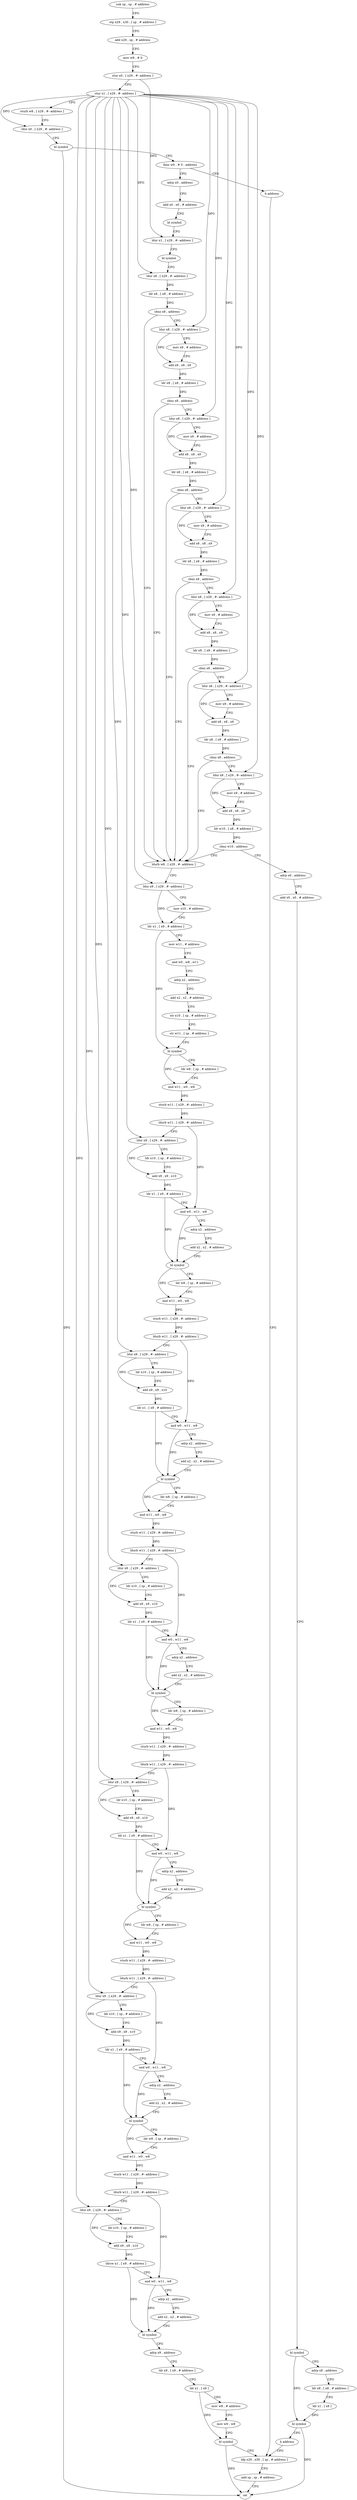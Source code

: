 digraph "func" {
"306316" [label = "sub sp , sp , # address" ]
"306320" [label = "stp x29 , x30 , [ sp , # address ]" ]
"306324" [label = "add x29 , sp , # address" ]
"306328" [label = "mov w8 , # 0" ]
"306332" [label = "stur x0 , [ x29 , #- address ]" ]
"306336" [label = "stur x1 , [ x29 , #- address ]" ]
"306340" [label = "sturb w8 , [ x29 , #- address ]" ]
"306344" [label = "ldur x0 , [ x29 , #- address ]" ]
"306348" [label = "bl symbol" ]
"306352" [label = "tbnz w0 , # 0 , address" ]
"306360" [label = "adrp x0 , address" ]
"306356" [label = "b address" ]
"306364" [label = "add x0 , x0 , # address" ]
"306368" [label = "bl symbol" ]
"306372" [label = "ldur x1 , [ x29 , #- address ]" ]
"306376" [label = "bl symbol" ]
"306380" [label = "ldur x8 , [ x29 , #- address ]" ]
"306384" [label = "ldr x8 , [ x8 , # address ]" ]
"306388" [label = "cbnz x8 , address" ]
"306544" [label = "ldurb w8 , [ x29 , #- address ]" ]
"306392" [label = "ldur x8 , [ x29 , #- address ]" ]
"306900" [label = "ldp x29 , x30 , [ sp , # address ]" ]
"306548" [label = "ldur x9 , [ x29 , #- address ]" ]
"306552" [label = "mov x10 , # address" ]
"306556" [label = "ldr x1 , [ x9 , # address ]" ]
"306560" [label = "mov w11 , # address" ]
"306564" [label = "and w0 , w8 , w11" ]
"306568" [label = "adrp x2 , address" ]
"306572" [label = "add x2 , x2 , # address" ]
"306576" [label = "str x10 , [ sp , # address ]" ]
"306580" [label = "str w11 , [ sp , # address ]" ]
"306584" [label = "bl symbol" ]
"306588" [label = "ldr w8 , [ sp , # address ]" ]
"306592" [label = "and w11 , w0 , w8" ]
"306596" [label = "sturb w11 , [ x29 , #- address ]" ]
"306600" [label = "ldurb w11 , [ x29 , #- address ]" ]
"306604" [label = "ldur x9 , [ x29 , #- address ]" ]
"306608" [label = "ldr x10 , [ sp , # address ]" ]
"306612" [label = "add x9 , x9 , x10" ]
"306616" [label = "ldr x1 , [ x9 , # address ]" ]
"306620" [label = "and w0 , w11 , w8" ]
"306624" [label = "adrp x2 , address" ]
"306628" [label = "add x2 , x2 , # address" ]
"306632" [label = "bl symbol" ]
"306636" [label = "ldr w8 , [ sp , # address ]" ]
"306640" [label = "and w11 , w0 , w8" ]
"306644" [label = "sturb w11 , [ x29 , #- address ]" ]
"306648" [label = "ldurb w11 , [ x29 , #- address ]" ]
"306652" [label = "ldur x9 , [ x29 , #- address ]" ]
"306656" [label = "ldr x10 , [ sp , # address ]" ]
"306660" [label = "add x9 , x9 , x10" ]
"306664" [label = "ldr x1 , [ x9 , # address ]" ]
"306668" [label = "and w0 , w11 , w8" ]
"306672" [label = "adrp x2 , address" ]
"306676" [label = "add x2 , x2 , # address" ]
"306680" [label = "bl symbol" ]
"306684" [label = "ldr w8 , [ sp , # address ]" ]
"306688" [label = "and w11 , w0 , w8" ]
"306692" [label = "sturb w11 , [ x29 , #- address ]" ]
"306696" [label = "ldurb w11 , [ x29 , #- address ]" ]
"306700" [label = "ldur x9 , [ x29 , #- address ]" ]
"306704" [label = "ldr x10 , [ sp , # address ]" ]
"306708" [label = "add x9 , x9 , x10" ]
"306712" [label = "ldr x1 , [ x9 , # address ]" ]
"306716" [label = "and w0 , w11 , w8" ]
"306720" [label = "adrp x2 , address" ]
"306724" [label = "add x2 , x2 , # address" ]
"306728" [label = "bl symbol" ]
"306732" [label = "ldr w8 , [ sp , # address ]" ]
"306736" [label = "and w11 , w0 , w8" ]
"306740" [label = "sturb w11 , [ x29 , #- address ]" ]
"306744" [label = "ldurb w11 , [ x29 , #- address ]" ]
"306748" [label = "ldur x9 , [ x29 , #- address ]" ]
"306752" [label = "ldr x10 , [ sp , # address ]" ]
"306756" [label = "add x9 , x9 , x10" ]
"306760" [label = "ldr x1 , [ x9 , # address ]" ]
"306764" [label = "and w0 , w11 , w8" ]
"306768" [label = "adrp x2 , address" ]
"306772" [label = "add x2 , x2 , # address" ]
"306776" [label = "bl symbol" ]
"306780" [label = "ldr w8 , [ sp , # address ]" ]
"306784" [label = "and w11 , w0 , w8" ]
"306788" [label = "sturb w11 , [ x29 , #- address ]" ]
"306792" [label = "ldurb w11 , [ x29 , #- address ]" ]
"306796" [label = "ldur x9 , [ x29 , #- address ]" ]
"306800" [label = "ldr x10 , [ sp , # address ]" ]
"306804" [label = "add x9 , x9 , x10" ]
"306808" [label = "ldr x1 , [ x9 , # address ]" ]
"306812" [label = "and w0 , w11 , w8" ]
"306816" [label = "adrp x2 , address" ]
"306820" [label = "add x2 , x2 , # address" ]
"306824" [label = "bl symbol" ]
"306828" [label = "ldr w8 , [ sp , # address ]" ]
"306832" [label = "and w11 , w0 , w8" ]
"306836" [label = "sturb w11 , [ x29 , #- address ]" ]
"306840" [label = "ldurb w11 , [ x29 , #- address ]" ]
"306844" [label = "ldur x9 , [ x29 , #- address ]" ]
"306848" [label = "ldr x10 , [ sp , # address ]" ]
"306852" [label = "add x9 , x9 , x10" ]
"306856" [label = "ldrsw x1 , [ x9 , # address ]" ]
"306860" [label = "and w0 , w11 , w8" ]
"306864" [label = "adrp x2 , address" ]
"306868" [label = "add x2 , x2 , # address" ]
"306872" [label = "bl symbol" ]
"306876" [label = "adrp x9 , address" ]
"306880" [label = "ldr x9 , [ x9 , # address ]" ]
"306884" [label = "ldr x1 , [ x9 ]" ]
"306888" [label = "mov w8 , # address" ]
"306892" [label = "mov w0 , w8" ]
"306896" [label = "bl symbol" ]
"306396" [label = "mov x9 , # address" ]
"306400" [label = "add x8 , x8 , x9" ]
"306404" [label = "ldr x8 , [ x8 , # address ]" ]
"306408" [label = "cbnz x8 , address" ]
"306412" [label = "ldur x8 , [ x29 , #- address ]" ]
"306904" [label = "add sp , sp , # address" ]
"306908" [label = "ret" ]
"306416" [label = "mov x9 , # address" ]
"306420" [label = "add x8 , x8 , x9" ]
"306424" [label = "ldr x8 , [ x8 , # address ]" ]
"306428" [label = "cbnz x8 , address" ]
"306432" [label = "ldur x8 , [ x29 , #- address ]" ]
"306436" [label = "mov x9 , # address" ]
"306440" [label = "add x8 , x8 , x9" ]
"306444" [label = "ldr x8 , [ x8 , # address ]" ]
"306448" [label = "cbnz x8 , address" ]
"306452" [label = "ldur x8 , [ x29 , #- address ]" ]
"306456" [label = "mov x9 , # address" ]
"306460" [label = "add x8 , x8 , x9" ]
"306464" [label = "ldr x8 , [ x8 , # address ]" ]
"306468" [label = "cbnz x8 , address" ]
"306472" [label = "ldur x8 , [ x29 , #- address ]" ]
"306476" [label = "mov x9 , # address" ]
"306480" [label = "add x8 , x8 , x9" ]
"306484" [label = "ldr x8 , [ x8 , # address ]" ]
"306488" [label = "cbnz x8 , address" ]
"306492" [label = "ldur x8 , [ x29 , #- address ]" ]
"306496" [label = "mov x9 , # address" ]
"306500" [label = "add x8 , x8 , x9" ]
"306504" [label = "ldr w10 , [ x8 , # address ]" ]
"306508" [label = "cbnz w10 , address" ]
"306512" [label = "adrp x0 , address" ]
"306516" [label = "add x0 , x0 , # address" ]
"306520" [label = "bl symbol" ]
"306524" [label = "adrp x8 , address" ]
"306528" [label = "ldr x8 , [ x8 , # address ]" ]
"306532" [label = "ldr x1 , [ x8 ]" ]
"306536" [label = "bl symbol" ]
"306540" [label = "b address" ]
"306316" -> "306320" [ label = "CFG" ]
"306320" -> "306324" [ label = "CFG" ]
"306324" -> "306328" [ label = "CFG" ]
"306328" -> "306332" [ label = "CFG" ]
"306332" -> "306336" [ label = "CFG" ]
"306332" -> "306372" [ label = "DFG" ]
"306336" -> "306340" [ label = "CFG" ]
"306336" -> "306344" [ label = "DFG" ]
"306336" -> "306380" [ label = "DFG" ]
"306336" -> "306548" [ label = "DFG" ]
"306336" -> "306604" [ label = "DFG" ]
"306336" -> "306652" [ label = "DFG" ]
"306336" -> "306700" [ label = "DFG" ]
"306336" -> "306748" [ label = "DFG" ]
"306336" -> "306796" [ label = "DFG" ]
"306336" -> "306844" [ label = "DFG" ]
"306336" -> "306392" [ label = "DFG" ]
"306336" -> "306412" [ label = "DFG" ]
"306336" -> "306432" [ label = "DFG" ]
"306336" -> "306452" [ label = "DFG" ]
"306336" -> "306472" [ label = "DFG" ]
"306336" -> "306492" [ label = "DFG" ]
"306340" -> "306344" [ label = "CFG" ]
"306344" -> "306348" [ label = "CFG" ]
"306348" -> "306352" [ label = "CFG" ]
"306348" -> "306908" [ label = "DFG" ]
"306352" -> "306360" [ label = "CFG" ]
"306352" -> "306356" [ label = "CFG" ]
"306360" -> "306364" [ label = "CFG" ]
"306356" -> "306900" [ label = "CFG" ]
"306364" -> "306368" [ label = "CFG" ]
"306368" -> "306372" [ label = "CFG" ]
"306372" -> "306376" [ label = "CFG" ]
"306376" -> "306380" [ label = "CFG" ]
"306380" -> "306384" [ label = "DFG" ]
"306384" -> "306388" [ label = "DFG" ]
"306388" -> "306544" [ label = "CFG" ]
"306388" -> "306392" [ label = "CFG" ]
"306544" -> "306548" [ label = "CFG" ]
"306392" -> "306396" [ label = "CFG" ]
"306392" -> "306400" [ label = "DFG" ]
"306900" -> "306904" [ label = "CFG" ]
"306548" -> "306552" [ label = "CFG" ]
"306548" -> "306556" [ label = "DFG" ]
"306552" -> "306556" [ label = "CFG" ]
"306556" -> "306560" [ label = "CFG" ]
"306556" -> "306584" [ label = "DFG" ]
"306560" -> "306564" [ label = "CFG" ]
"306564" -> "306568" [ label = "CFG" ]
"306568" -> "306572" [ label = "CFG" ]
"306572" -> "306576" [ label = "CFG" ]
"306576" -> "306580" [ label = "CFG" ]
"306580" -> "306584" [ label = "CFG" ]
"306584" -> "306588" [ label = "CFG" ]
"306584" -> "306592" [ label = "DFG" ]
"306588" -> "306592" [ label = "CFG" ]
"306592" -> "306596" [ label = "DFG" ]
"306596" -> "306600" [ label = "DFG" ]
"306600" -> "306604" [ label = "CFG" ]
"306600" -> "306620" [ label = "DFG" ]
"306604" -> "306608" [ label = "CFG" ]
"306604" -> "306612" [ label = "DFG" ]
"306608" -> "306612" [ label = "CFG" ]
"306612" -> "306616" [ label = "DFG" ]
"306616" -> "306620" [ label = "CFG" ]
"306616" -> "306632" [ label = "DFG" ]
"306620" -> "306624" [ label = "CFG" ]
"306620" -> "306632" [ label = "DFG" ]
"306624" -> "306628" [ label = "CFG" ]
"306628" -> "306632" [ label = "CFG" ]
"306632" -> "306636" [ label = "CFG" ]
"306632" -> "306640" [ label = "DFG" ]
"306636" -> "306640" [ label = "CFG" ]
"306640" -> "306644" [ label = "DFG" ]
"306644" -> "306648" [ label = "DFG" ]
"306648" -> "306652" [ label = "CFG" ]
"306648" -> "306668" [ label = "DFG" ]
"306652" -> "306656" [ label = "CFG" ]
"306652" -> "306660" [ label = "DFG" ]
"306656" -> "306660" [ label = "CFG" ]
"306660" -> "306664" [ label = "DFG" ]
"306664" -> "306668" [ label = "CFG" ]
"306664" -> "306680" [ label = "DFG" ]
"306668" -> "306672" [ label = "CFG" ]
"306668" -> "306680" [ label = "DFG" ]
"306672" -> "306676" [ label = "CFG" ]
"306676" -> "306680" [ label = "CFG" ]
"306680" -> "306684" [ label = "CFG" ]
"306680" -> "306688" [ label = "DFG" ]
"306684" -> "306688" [ label = "CFG" ]
"306688" -> "306692" [ label = "DFG" ]
"306692" -> "306696" [ label = "DFG" ]
"306696" -> "306700" [ label = "CFG" ]
"306696" -> "306716" [ label = "DFG" ]
"306700" -> "306704" [ label = "CFG" ]
"306700" -> "306708" [ label = "DFG" ]
"306704" -> "306708" [ label = "CFG" ]
"306708" -> "306712" [ label = "DFG" ]
"306712" -> "306716" [ label = "CFG" ]
"306712" -> "306728" [ label = "DFG" ]
"306716" -> "306720" [ label = "CFG" ]
"306716" -> "306728" [ label = "DFG" ]
"306720" -> "306724" [ label = "CFG" ]
"306724" -> "306728" [ label = "CFG" ]
"306728" -> "306732" [ label = "CFG" ]
"306728" -> "306736" [ label = "DFG" ]
"306732" -> "306736" [ label = "CFG" ]
"306736" -> "306740" [ label = "DFG" ]
"306740" -> "306744" [ label = "DFG" ]
"306744" -> "306748" [ label = "CFG" ]
"306744" -> "306764" [ label = "DFG" ]
"306748" -> "306752" [ label = "CFG" ]
"306748" -> "306756" [ label = "DFG" ]
"306752" -> "306756" [ label = "CFG" ]
"306756" -> "306760" [ label = "DFG" ]
"306760" -> "306764" [ label = "CFG" ]
"306760" -> "306776" [ label = "DFG" ]
"306764" -> "306768" [ label = "CFG" ]
"306764" -> "306776" [ label = "DFG" ]
"306768" -> "306772" [ label = "CFG" ]
"306772" -> "306776" [ label = "CFG" ]
"306776" -> "306780" [ label = "CFG" ]
"306776" -> "306784" [ label = "DFG" ]
"306780" -> "306784" [ label = "CFG" ]
"306784" -> "306788" [ label = "DFG" ]
"306788" -> "306792" [ label = "DFG" ]
"306792" -> "306796" [ label = "CFG" ]
"306792" -> "306812" [ label = "DFG" ]
"306796" -> "306800" [ label = "CFG" ]
"306796" -> "306804" [ label = "DFG" ]
"306800" -> "306804" [ label = "CFG" ]
"306804" -> "306808" [ label = "DFG" ]
"306808" -> "306812" [ label = "CFG" ]
"306808" -> "306824" [ label = "DFG" ]
"306812" -> "306816" [ label = "CFG" ]
"306812" -> "306824" [ label = "DFG" ]
"306816" -> "306820" [ label = "CFG" ]
"306820" -> "306824" [ label = "CFG" ]
"306824" -> "306828" [ label = "CFG" ]
"306824" -> "306832" [ label = "DFG" ]
"306828" -> "306832" [ label = "CFG" ]
"306832" -> "306836" [ label = "DFG" ]
"306836" -> "306840" [ label = "DFG" ]
"306840" -> "306844" [ label = "CFG" ]
"306840" -> "306860" [ label = "DFG" ]
"306844" -> "306848" [ label = "CFG" ]
"306844" -> "306852" [ label = "DFG" ]
"306848" -> "306852" [ label = "CFG" ]
"306852" -> "306856" [ label = "DFG" ]
"306856" -> "306860" [ label = "CFG" ]
"306856" -> "306872" [ label = "DFG" ]
"306860" -> "306864" [ label = "CFG" ]
"306860" -> "306872" [ label = "DFG" ]
"306864" -> "306868" [ label = "CFG" ]
"306868" -> "306872" [ label = "CFG" ]
"306872" -> "306876" [ label = "CFG" ]
"306876" -> "306880" [ label = "CFG" ]
"306880" -> "306884" [ label = "CFG" ]
"306884" -> "306888" [ label = "CFG" ]
"306884" -> "306896" [ label = "DFG" ]
"306888" -> "306892" [ label = "CFG" ]
"306892" -> "306896" [ label = "CFG" ]
"306896" -> "306900" [ label = "CFG" ]
"306896" -> "306908" [ label = "DFG" ]
"306396" -> "306400" [ label = "CFG" ]
"306400" -> "306404" [ label = "DFG" ]
"306404" -> "306408" [ label = "DFG" ]
"306408" -> "306544" [ label = "CFG" ]
"306408" -> "306412" [ label = "CFG" ]
"306412" -> "306416" [ label = "CFG" ]
"306412" -> "306420" [ label = "DFG" ]
"306904" -> "306908" [ label = "CFG" ]
"306416" -> "306420" [ label = "CFG" ]
"306420" -> "306424" [ label = "DFG" ]
"306424" -> "306428" [ label = "DFG" ]
"306428" -> "306544" [ label = "CFG" ]
"306428" -> "306432" [ label = "CFG" ]
"306432" -> "306436" [ label = "CFG" ]
"306432" -> "306440" [ label = "DFG" ]
"306436" -> "306440" [ label = "CFG" ]
"306440" -> "306444" [ label = "DFG" ]
"306444" -> "306448" [ label = "DFG" ]
"306448" -> "306544" [ label = "CFG" ]
"306448" -> "306452" [ label = "CFG" ]
"306452" -> "306456" [ label = "CFG" ]
"306452" -> "306460" [ label = "DFG" ]
"306456" -> "306460" [ label = "CFG" ]
"306460" -> "306464" [ label = "DFG" ]
"306464" -> "306468" [ label = "DFG" ]
"306468" -> "306544" [ label = "CFG" ]
"306468" -> "306472" [ label = "CFG" ]
"306472" -> "306476" [ label = "CFG" ]
"306472" -> "306480" [ label = "DFG" ]
"306476" -> "306480" [ label = "CFG" ]
"306480" -> "306484" [ label = "DFG" ]
"306484" -> "306488" [ label = "DFG" ]
"306488" -> "306544" [ label = "CFG" ]
"306488" -> "306492" [ label = "CFG" ]
"306492" -> "306496" [ label = "CFG" ]
"306492" -> "306500" [ label = "DFG" ]
"306496" -> "306500" [ label = "CFG" ]
"306500" -> "306504" [ label = "DFG" ]
"306504" -> "306508" [ label = "DFG" ]
"306508" -> "306544" [ label = "CFG" ]
"306508" -> "306512" [ label = "CFG" ]
"306512" -> "306516" [ label = "CFG" ]
"306516" -> "306520" [ label = "CFG" ]
"306520" -> "306524" [ label = "CFG" ]
"306520" -> "306536" [ label = "DFG" ]
"306524" -> "306528" [ label = "CFG" ]
"306528" -> "306532" [ label = "CFG" ]
"306532" -> "306536" [ label = "DFG" ]
"306536" -> "306540" [ label = "CFG" ]
"306536" -> "306908" [ label = "DFG" ]
"306540" -> "306900" [ label = "CFG" ]
}
